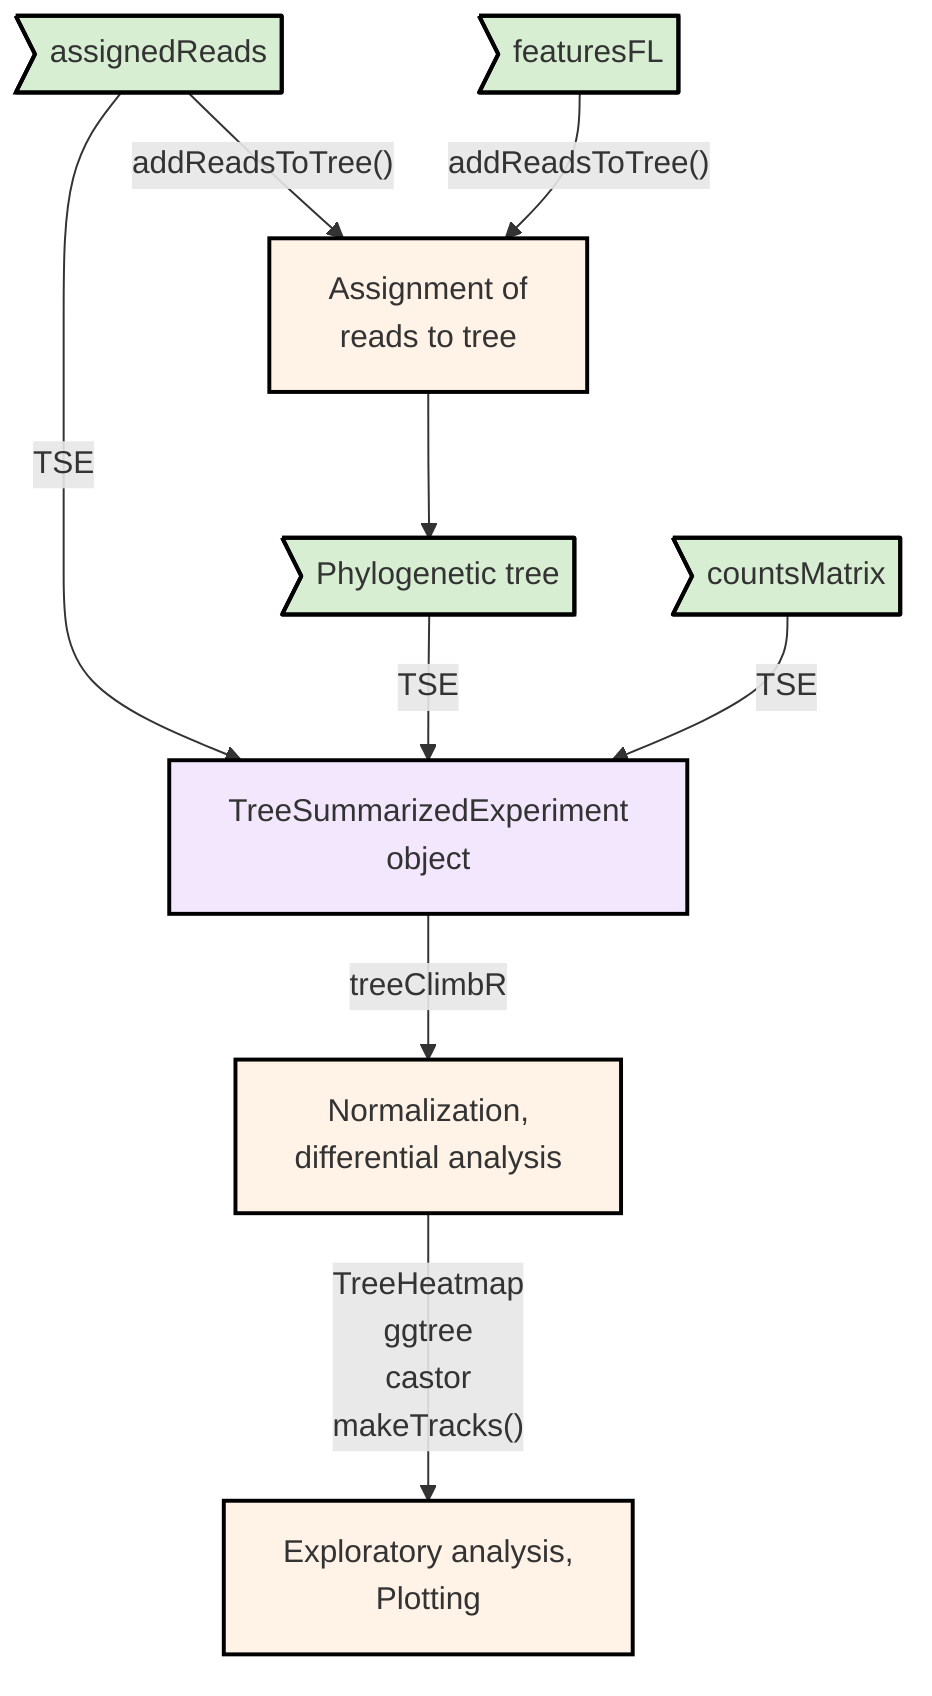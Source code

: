 graph TD

AR>assignedReads]-->|"addReadsToTree()"|tree["Assignment of<br>reads to tree"]
FL>featuresFL]-->|"addReadsToTree()"|tree
tree-->pt>Phylogenetic tree]

AR-->|TSE|tse[TreeSummarizedExperiment<br>object]
pt-->|TSE|tse
CO>countsMatrix]-->|TSE|tse

tse-->|treeClimbR|norm[Normalization,<br>differential analysis]
norm-->|"TreeHeatmap<br>ggtree<br>castor<br>makeTracks()"|eda[Exploratory analysis,<br>Plotting]


style AR stroke:black,stroke-width:2px,fill:#D8EED3;
style FL stroke:black,stroke-width:2px,fill:#D8EED3;
style pt stroke:black,stroke-width:2px,fill:#D8EED3;
style CO stroke:black,stroke-width:2px,fill:#D8EED3;
style norm stroke:black,stroke-width:2px,fill:#fff2e6;
style eda stroke:black,stroke-width:2px,fill:#fff2e6;
style tree stroke:black,stroke-width:2px,fill:#fff2e6;
style tse fill:#F3E7FD,stroke:black,stroke-width:2px